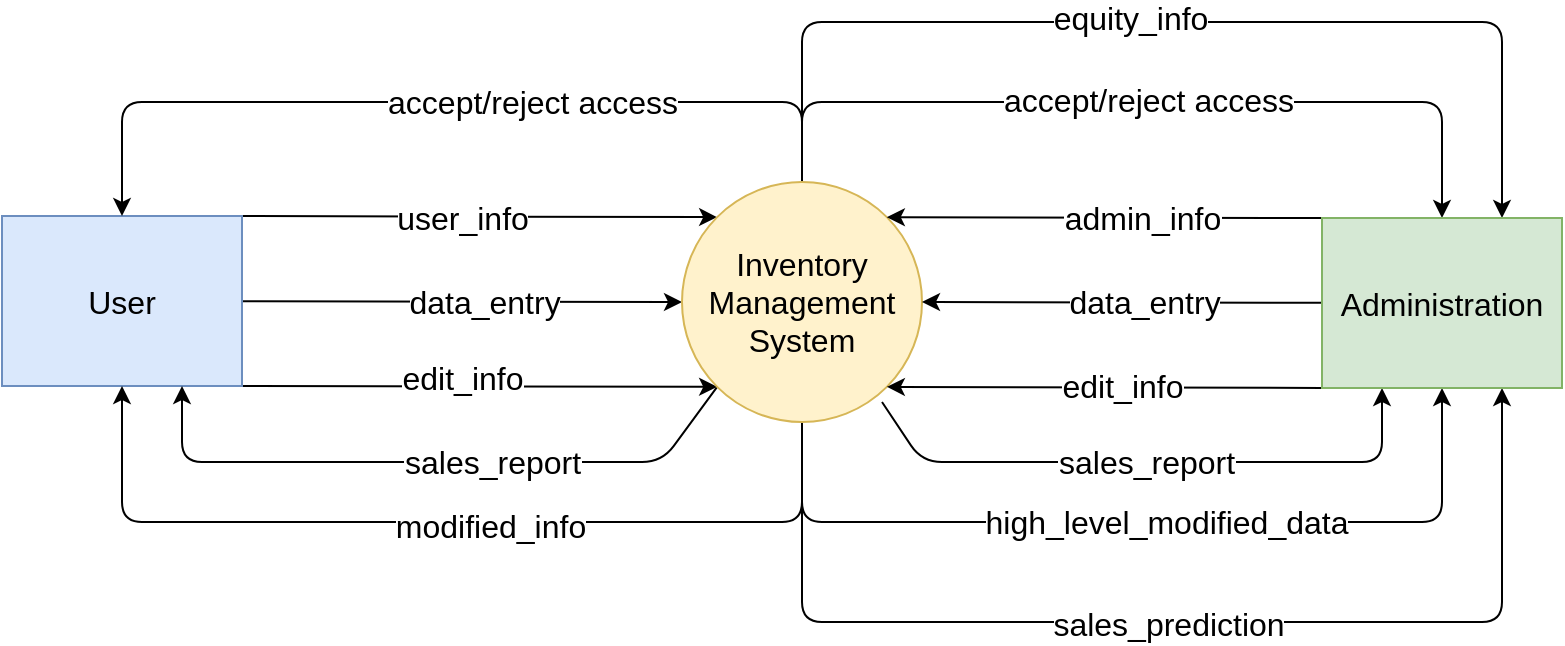 <mxfile>
    <diagram id="pTVgVsTFzlN19GgfMyhB" name="Page-1">
        <mxGraphModel dx="1325" dy="267" grid="1" gridSize="10" guides="1" tooltips="1" connect="1" arrows="1" fold="1" page="1" pageScale="1" pageWidth="850" pageHeight="1100" math="0" shadow="0">
            <root>
                <mxCell id="0"/>
                <mxCell id="1" parent="0"/>
                <mxCell id="6" style="edgeStyle=none;html=1;exitX=1;exitY=0;exitDx=0;exitDy=0;entryX=0;entryY=0;entryDx=0;entryDy=0;fontSize=16;" edge="1" parent="1" source="2" target="3">
                    <mxGeometry relative="1" as="geometry"/>
                </mxCell>
                <mxCell id="7" value="user_info" style="edgeLabel;html=1;align=center;verticalAlign=middle;resizable=0;points=[];fontSize=16;" vertex="1" connectable="0" parent="6">
                    <mxGeometry x="-0.216" y="-1" relative="1" as="geometry">
                        <mxPoint x="17" as="offset"/>
                    </mxGeometry>
                </mxCell>
                <mxCell id="8" style="edgeStyle=none;html=1;entryX=0;entryY=0.5;entryDx=0;entryDy=0;fontSize=16;" edge="1" parent="1" source="2" target="3">
                    <mxGeometry relative="1" as="geometry"/>
                </mxCell>
                <mxCell id="9" value="data_entry" style="edgeLabel;html=1;align=center;verticalAlign=middle;resizable=0;points=[];fontSize=16;" vertex="1" connectable="0" parent="8">
                    <mxGeometry x="-0.215" y="1" relative="1" as="geometry">
                        <mxPoint x="34" y="1" as="offset"/>
                    </mxGeometry>
                </mxCell>
                <mxCell id="10" style="edgeStyle=none;html=1;exitX=1;exitY=1;exitDx=0;exitDy=0;entryX=0;entryY=1;entryDx=0;entryDy=0;fontSize=16;" edge="1" parent="1" source="2" target="3">
                    <mxGeometry relative="1" as="geometry"/>
                </mxCell>
                <mxCell id="11" value="edit_info" style="edgeLabel;html=1;align=center;verticalAlign=middle;resizable=0;points=[];fontSize=16;" vertex="1" connectable="0" parent="10">
                    <mxGeometry x="-0.403" y="1" relative="1" as="geometry">
                        <mxPoint x="39" y="-3" as="offset"/>
                    </mxGeometry>
                </mxCell>
                <mxCell id="2" value="User" style="whiteSpace=wrap;html=1;fontSize=16;fillColor=#dae8fc;strokeColor=#6c8ebf;" vertex="1" parent="1">
                    <mxGeometry x="-10" y="197" width="120" height="85" as="geometry"/>
                </mxCell>
                <mxCell id="12" style="edgeStyle=none;html=1;entryX=0.5;entryY=0;entryDx=0;entryDy=0;fontSize=16;" edge="1" parent="1" source="3" target="2">
                    <mxGeometry relative="1" as="geometry">
                        <Array as="points">
                            <mxPoint x="390" y="140"/>
                            <mxPoint x="50" y="140"/>
                        </Array>
                    </mxGeometry>
                </mxCell>
                <mxCell id="13" value="accept/reject access" style="edgeLabel;html=1;align=center;verticalAlign=middle;resizable=0;points=[];fontSize=16;" vertex="1" connectable="0" parent="12">
                    <mxGeometry x="-0.329" relative="1" as="geometry">
                        <mxPoint x="-29" as="offset"/>
                    </mxGeometry>
                </mxCell>
                <mxCell id="14" style="edgeStyle=none;html=1;entryX=0.5;entryY=1;entryDx=0;entryDy=0;fontSize=16;" edge="1" parent="1" source="3" target="2">
                    <mxGeometry relative="1" as="geometry">
                        <Array as="points">
                            <mxPoint x="390" y="350"/>
                            <mxPoint x="50" y="350"/>
                        </Array>
                    </mxGeometry>
                </mxCell>
                <mxCell id="15" value="modified_info" style="edgeLabel;html=1;align=center;verticalAlign=middle;resizable=0;points=[];fontSize=16;" vertex="1" connectable="0" parent="14">
                    <mxGeometry x="-0.289" y="2" relative="1" as="geometry">
                        <mxPoint x="-43" as="offset"/>
                    </mxGeometry>
                </mxCell>
                <mxCell id="18" style="edgeStyle=none;html=1;entryX=0.25;entryY=1;entryDx=0;entryDy=0;fontSize=16;" edge="1" parent="1" target="4">
                    <mxGeometry relative="1" as="geometry">
                        <mxPoint x="430" y="290" as="sourcePoint"/>
                        <Array as="points">
                            <mxPoint x="450" y="320"/>
                            <mxPoint x="680" y="320"/>
                        </Array>
                    </mxGeometry>
                </mxCell>
                <mxCell id="19" value="sales_report" style="edgeLabel;html=1;align=center;verticalAlign=middle;resizable=0;points=[];fontSize=16;" vertex="1" connectable="0" parent="18">
                    <mxGeometry x="0.187" y="3" relative="1" as="geometry">
                        <mxPoint x="-32" y="3" as="offset"/>
                    </mxGeometry>
                </mxCell>
                <mxCell id="20" style="edgeStyle=none;html=1;exitX=0.5;exitY=1;exitDx=0;exitDy=0;entryX=0.5;entryY=1;entryDx=0;entryDy=0;fontSize=16;" edge="1" parent="1" source="3" target="4">
                    <mxGeometry relative="1" as="geometry">
                        <Array as="points">
                            <mxPoint x="390" y="350"/>
                            <mxPoint x="710" y="350"/>
                        </Array>
                    </mxGeometry>
                </mxCell>
                <mxCell id="21" value="high_level_modified_data" style="edgeLabel;html=1;align=center;verticalAlign=middle;resizable=0;points=[];fontSize=16;" vertex="1" connectable="0" parent="20">
                    <mxGeometry x="0.212" y="-1" relative="1" as="geometry">
                        <mxPoint x="-33" y="-1" as="offset"/>
                    </mxGeometry>
                </mxCell>
                <mxCell id="22" style="edgeStyle=none;html=1;exitX=0;exitY=1;exitDx=0;exitDy=0;entryX=0.75;entryY=1;entryDx=0;entryDy=0;fontSize=16;" edge="1" parent="1" source="3" target="2">
                    <mxGeometry relative="1" as="geometry">
                        <Array as="points">
                            <mxPoint x="320" y="320"/>
                            <mxPoint x="80" y="320"/>
                        </Array>
                    </mxGeometry>
                </mxCell>
                <mxCell id="23" value="sales_report" style="edgeLabel;html=1;align=center;verticalAlign=middle;resizable=0;points=[];fontSize=16;" vertex="1" connectable="0" parent="22">
                    <mxGeometry x="-0.236" relative="1" as="geometry">
                        <mxPoint x="-8" as="offset"/>
                    </mxGeometry>
                </mxCell>
                <mxCell id="28" style="edgeStyle=none;html=1;exitX=0.5;exitY=0;exitDx=0;exitDy=0;entryX=0.5;entryY=0;entryDx=0;entryDy=0;fontSize=16;" edge="1" parent="1" source="3" target="4">
                    <mxGeometry relative="1" as="geometry">
                        <Array as="points">
                            <mxPoint x="390" y="140"/>
                            <mxPoint x="710" y="140"/>
                        </Array>
                    </mxGeometry>
                </mxCell>
                <mxCell id="30" value="accept/reject access" style="edgeLabel;html=1;align=center;verticalAlign=middle;resizable=0;points=[];fontSize=16;" vertex="1" connectable="0" parent="28">
                    <mxGeometry x="0.159" y="1" relative="1" as="geometry">
                        <mxPoint x="-29" as="offset"/>
                    </mxGeometry>
                </mxCell>
                <mxCell id="32" style="edgeStyle=none;html=1;entryX=0.75;entryY=0;entryDx=0;entryDy=0;fontSize=16;" edge="1" parent="1" source="3" target="4">
                    <mxGeometry relative="1" as="geometry">
                        <Array as="points">
                            <mxPoint x="390" y="100"/>
                            <mxPoint x="740" y="100"/>
                        </Array>
                    </mxGeometry>
                </mxCell>
                <mxCell id="33" value="equity_info" style="edgeLabel;html=1;align=center;verticalAlign=middle;resizable=0;points=[];fontSize=16;" vertex="1" connectable="0" parent="32">
                    <mxGeometry x="0.078" y="2" relative="1" as="geometry">
                        <mxPoint x="-41" as="offset"/>
                    </mxGeometry>
                </mxCell>
                <mxCell id="34" style="edgeStyle=none;html=1;entryX=0.75;entryY=1;entryDx=0;entryDy=0;fontSize=16;" edge="1" parent="1" source="3" target="4">
                    <mxGeometry relative="1" as="geometry">
                        <Array as="points">
                            <mxPoint x="390" y="400"/>
                            <mxPoint x="740" y="400"/>
                        </Array>
                    </mxGeometry>
                </mxCell>
                <mxCell id="36" value="sales_prediction" style="edgeLabel;html=1;align=center;verticalAlign=middle;resizable=0;points=[];fontSize=16;" vertex="1" connectable="0" parent="34">
                    <mxGeometry x="0.069" y="-1" relative="1" as="geometry">
                        <mxPoint x="-20" as="offset"/>
                    </mxGeometry>
                </mxCell>
                <mxCell id="3" value="Inventory&lt;br&gt;Management&lt;br&gt;System" style="ellipse;whiteSpace=wrap;html=1;fontSize=16;fillColor=#fff2cc;strokeColor=#d6b656;" vertex="1" parent="1">
                    <mxGeometry x="330" y="180" width="120" height="120" as="geometry"/>
                </mxCell>
                <mxCell id="16" style="edgeStyle=none;html=1;entryX=1;entryY=0.5;entryDx=0;entryDy=0;fontSize=16;" edge="1" parent="1" source="4" target="3">
                    <mxGeometry relative="1" as="geometry"/>
                </mxCell>
                <mxCell id="17" value="data_entry" style="edgeLabel;html=1;align=center;verticalAlign=middle;resizable=0;points=[];fontSize=16;" vertex="1" connectable="0" parent="16">
                    <mxGeometry x="0.436" y="1" relative="1" as="geometry">
                        <mxPoint x="54" y="-1" as="offset"/>
                    </mxGeometry>
                </mxCell>
                <mxCell id="24" style="edgeStyle=none;html=1;exitX=0;exitY=0;exitDx=0;exitDy=0;entryX=1;entryY=0;entryDx=0;entryDy=0;fontSize=16;" edge="1" parent="1" source="4" target="3">
                    <mxGeometry relative="1" as="geometry"/>
                </mxCell>
                <mxCell id="25" value="admin_info" style="edgeLabel;html=1;align=center;verticalAlign=middle;resizable=0;points=[];fontSize=16;" vertex="1" connectable="0" parent="24">
                    <mxGeometry x="-0.255" relative="1" as="geometry">
                        <mxPoint x="-9" as="offset"/>
                    </mxGeometry>
                </mxCell>
                <mxCell id="26" style="edgeStyle=none;html=1;exitX=0;exitY=1;exitDx=0;exitDy=0;entryX=1;entryY=1;entryDx=0;entryDy=0;fontSize=16;" edge="1" parent="1" source="4" target="3">
                    <mxGeometry relative="1" as="geometry"/>
                </mxCell>
                <mxCell id="27" value="edit_info" style="edgeLabel;html=1;align=center;verticalAlign=middle;resizable=0;points=[];fontSize=16;" vertex="1" connectable="0" parent="26">
                    <mxGeometry x="-0.339" y="-1" relative="1" as="geometry">
                        <mxPoint x="-28" as="offset"/>
                    </mxGeometry>
                </mxCell>
                <mxCell id="4" value="Administration" style="whiteSpace=wrap;html=1;fontSize=16;fillColor=#d5e8d4;strokeColor=#82b366;" vertex="1" parent="1">
                    <mxGeometry x="650" y="198" width="120" height="85" as="geometry"/>
                </mxCell>
            </root>
        </mxGraphModel>
    </diagram>
</mxfile>